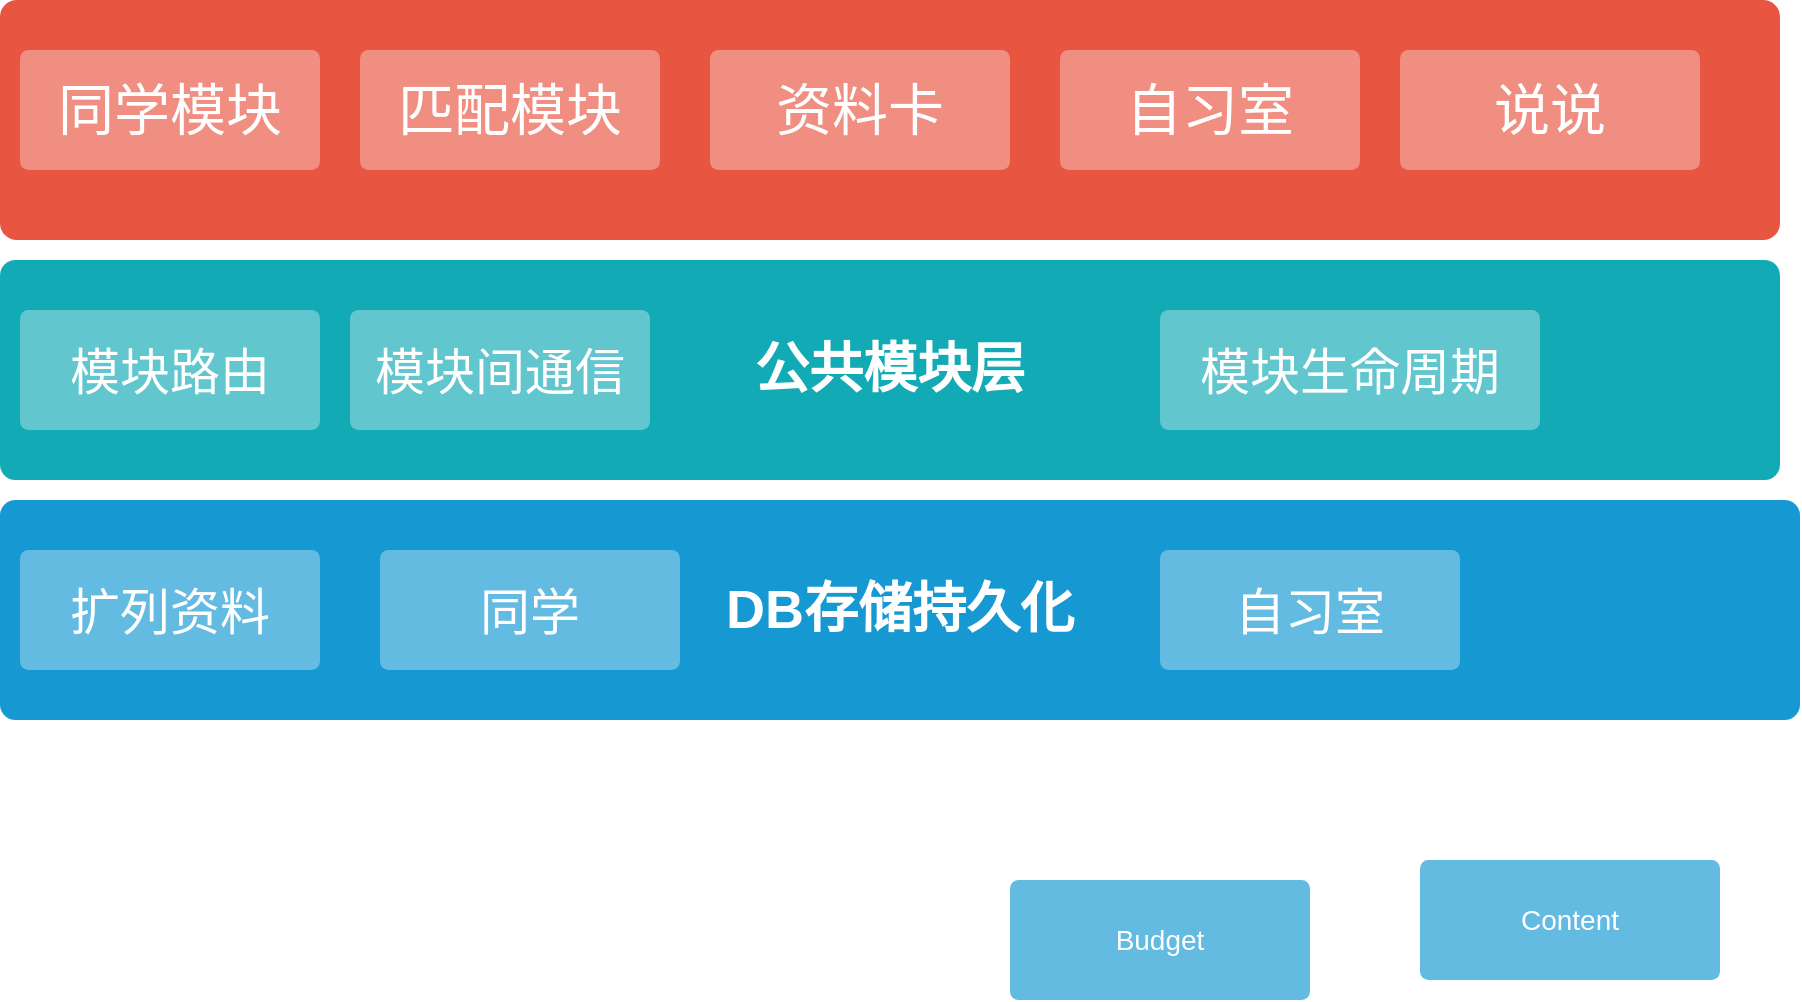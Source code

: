 <mxfile version="12.8.1" type="github">
  <diagram id="6a731a19-8d31-9384-78a2-239565b7b9f0" name="Page-1">
    <mxGraphModel dx="1303" dy="728" grid="1" gridSize="10" guides="1" tooltips="1" connect="1" arrows="1" fold="1" page="1" pageScale="1" pageWidth="1169" pageHeight="827" background="#ffffff" math="0" shadow="0">
      <root>
        <mxCell id="0" />
        <mxCell id="1" parent="0" />
        <mxCell id="1753" value="" style="rounded=1;whiteSpace=wrap;html=1;shadow=0;labelBackgroundColor=none;strokeColor=none;strokeWidth=3;fillColor=#e85642;fontFamily=Helvetica;fontSize=14;fontColor=#FFFFFF;align=center;spacing=5;fontStyle=1;arcSize=7;perimeterSpacing=2;" parent="1" vertex="1">
          <mxGeometry x="80" y="460" width="890" height="120" as="geometry" />
        </mxCell>
        <mxCell id="1760" value="&lt;font style=&quot;font-size: 27px&quot;&gt;DB存储持久化&lt;/font&gt;" style="rounded=1;whiteSpace=wrap;html=1;shadow=0;labelBackgroundColor=none;strokeColor=none;strokeWidth=3;fillColor=#1699d3;fontFamily=Helvetica;fontSize=14;fontColor=#FFFFFF;align=center;spacing=5;fontStyle=1;arcSize=7;perimeterSpacing=2;" parent="1" vertex="1">
          <mxGeometry x="80" y="710" width="900" height="110" as="geometry" />
        </mxCell>
        <mxCell id="1761" value="Content" style="rounded=1;whiteSpace=wrap;html=1;shadow=0;labelBackgroundColor=none;strokeColor=none;strokeWidth=3;fillColor=#64bbe2;fontFamily=Helvetica;fontSize=14;fontColor=#FFFFFF;align=center;spacing=5;arcSize=7;perimeterSpacing=2;" parent="1" vertex="1">
          <mxGeometry x="790" y="890" width="150" height="60" as="geometry" />
        </mxCell>
        <mxCell id="1762" value="Budget" style="rounded=1;whiteSpace=wrap;html=1;shadow=0;labelBackgroundColor=none;strokeColor=none;strokeWidth=3;fillColor=#64bbe2;fontFamily=Helvetica;fontSize=14;fontColor=#FFFFFF;align=center;spacing=5;arcSize=7;perimeterSpacing=2;" parent="1" vertex="1">
          <mxGeometry x="585" y="900" width="150" height="60" as="geometry" />
        </mxCell>
        <mxCell id="1763" value="&lt;font style=&quot;font-size: 25px&quot;&gt;&lt;font style=&quot;font-size: 25px&quot;&gt;扩&lt;/font&gt;列资料&lt;/font&gt;" style="rounded=1;whiteSpace=wrap;html=1;shadow=0;labelBackgroundColor=none;strokeColor=none;strokeWidth=3;fillColor=#64bbe2;fontFamily=Helvetica;fontSize=14;fontColor=#FFFFFF;align=center;spacing=5;arcSize=7;perimeterSpacing=2;" parent="1" vertex="1">
          <mxGeometry x="90" y="735" width="150" height="60" as="geometry" />
        </mxCell>
        <mxCell id="1771" value="&lt;span style=&quot;font-size: 27px&quot;&gt;公共模块层&lt;/span&gt;" style="rounded=1;whiteSpace=wrap;html=1;shadow=0;labelBackgroundColor=none;strokeColor=none;strokeWidth=3;fillColor=#12aab5;fontFamily=Helvetica;fontSize=14;fontColor=#FFFFFF;align=center;spacing=5;fontStyle=1;arcSize=7;perimeterSpacing=2;" parent="1" vertex="1">
          <mxGeometry x="80" y="590" width="890" height="110" as="geometry" />
        </mxCell>
        <mxCell id="1778" value="&lt;font style=&quot;font-size: 25px&quot;&gt;模块路由&lt;/font&gt;" style="rounded=1;whiteSpace=wrap;html=1;shadow=0;labelBackgroundColor=none;strokeColor=none;strokeWidth=3;fillColor=#61c6ce;fontFamily=Helvetica;fontSize=14;fontColor=#FFFFFF;align=center;spacing=5;fontStyle=0;arcSize=7;perimeterSpacing=2;" parent="1" vertex="1">
          <mxGeometry x="90" y="615" width="150" height="60" as="geometry" />
        </mxCell>
        <mxCell id="OyEWDWxBlRXs1DyXWQbl-1779" value="&lt;span style=&quot;font-size: 25px&quot;&gt;同学&lt;/span&gt;" style="rounded=1;whiteSpace=wrap;html=1;shadow=0;labelBackgroundColor=none;strokeColor=none;strokeWidth=3;fillColor=#64bbe2;fontFamily=Helvetica;fontSize=14;fontColor=#FFFFFF;align=center;spacing=5;arcSize=7;perimeterSpacing=2;" vertex="1" parent="1">
          <mxGeometry x="270" y="735" width="150" height="60" as="geometry" />
        </mxCell>
        <mxCell id="OyEWDWxBlRXs1DyXWQbl-1780" value="&lt;span style=&quot;font-size: 25px&quot;&gt;自习室&lt;/span&gt;" style="rounded=1;whiteSpace=wrap;html=1;shadow=0;labelBackgroundColor=none;strokeColor=none;strokeWidth=3;fillColor=#64bbe2;fontFamily=Helvetica;fontSize=14;fontColor=#FFFFFF;align=center;spacing=5;arcSize=7;perimeterSpacing=2;" vertex="1" parent="1">
          <mxGeometry x="660" y="735" width="150" height="60" as="geometry" />
        </mxCell>
        <mxCell id="OyEWDWxBlRXs1DyXWQbl-1785" value="&lt;font style=&quot;font-size: 28px&quot;&gt;同学模块&lt;/font&gt;" style="rounded=1;whiteSpace=wrap;html=1;shadow=0;labelBackgroundColor=none;strokeColor=none;strokeWidth=3;fillColor=#f08e81;fontFamily=Helvetica;fontSize=14;fontColor=#FFFFFF;align=center;spacing=5;fontStyle=0;arcSize=7;perimeterSpacing=2;" vertex="1" parent="1">
          <mxGeometry x="90" y="485" width="150" height="60" as="geometry" />
        </mxCell>
        <mxCell id="OyEWDWxBlRXs1DyXWQbl-1786" value="&lt;font style=&quot;font-size: 25px&quot;&gt;模块间通信&lt;/font&gt;" style="rounded=1;whiteSpace=wrap;html=1;shadow=0;labelBackgroundColor=none;strokeColor=none;strokeWidth=3;fillColor=#61c6ce;fontFamily=Helvetica;fontSize=14;fontColor=#FFFFFF;align=center;spacing=5;fontStyle=0;arcSize=7;perimeterSpacing=2;" vertex="1" parent="1">
          <mxGeometry x="255" y="615" width="150" height="60" as="geometry" />
        </mxCell>
        <mxCell id="OyEWDWxBlRXs1DyXWQbl-1787" value="&lt;font style=&quot;font-size: 25px&quot;&gt;模块生命周期&lt;/font&gt;" style="rounded=1;whiteSpace=wrap;html=1;shadow=0;labelBackgroundColor=none;strokeColor=none;strokeWidth=3;fillColor=#61c6ce;fontFamily=Helvetica;fontSize=14;fontColor=#FFFFFF;align=center;spacing=5;fontStyle=0;arcSize=7;perimeterSpacing=2;" vertex="1" parent="1">
          <mxGeometry x="660" y="615" width="190" height="60" as="geometry" />
        </mxCell>
        <mxCell id="OyEWDWxBlRXs1DyXWQbl-1788" value="&lt;font style=&quot;font-size: 28px&quot;&gt;匹配模块&lt;/font&gt;" style="rounded=1;whiteSpace=wrap;html=1;shadow=0;labelBackgroundColor=none;strokeColor=none;strokeWidth=3;fillColor=#f08e81;fontFamily=Helvetica;fontSize=14;fontColor=#FFFFFF;align=center;spacing=5;fontStyle=0;arcSize=7;perimeterSpacing=2;" vertex="1" parent="1">
          <mxGeometry x="260" y="485" width="150" height="60" as="geometry" />
        </mxCell>
        <mxCell id="OyEWDWxBlRXs1DyXWQbl-1789" value="&lt;font style=&quot;font-size: 28px&quot;&gt;资料卡&lt;/font&gt;" style="rounded=1;whiteSpace=wrap;html=1;shadow=0;labelBackgroundColor=none;strokeColor=none;strokeWidth=3;fillColor=#f08e81;fontFamily=Helvetica;fontSize=14;fontColor=#FFFFFF;align=center;spacing=5;fontStyle=0;arcSize=7;perimeterSpacing=2;" vertex="1" parent="1">
          <mxGeometry x="435" y="485" width="150" height="60" as="geometry" />
        </mxCell>
        <mxCell id="OyEWDWxBlRXs1DyXWQbl-1790" value="&lt;font style=&quot;font-size: 28px&quot;&gt;自习室&lt;/font&gt;" style="rounded=1;whiteSpace=wrap;html=1;shadow=0;labelBackgroundColor=none;strokeColor=none;strokeWidth=3;fillColor=#f08e81;fontFamily=Helvetica;fontSize=14;fontColor=#FFFFFF;align=center;spacing=5;fontStyle=0;arcSize=7;perimeterSpacing=2;" vertex="1" parent="1">
          <mxGeometry x="610" y="485" width="150" height="60" as="geometry" />
        </mxCell>
        <mxCell id="OyEWDWxBlRXs1DyXWQbl-1791" value="&lt;font style=&quot;font-size: 28px&quot;&gt;说说&lt;/font&gt;" style="rounded=1;whiteSpace=wrap;html=1;shadow=0;labelBackgroundColor=none;strokeColor=none;strokeWidth=3;fillColor=#f08e81;fontFamily=Helvetica;fontSize=14;fontColor=#FFFFFF;align=center;spacing=5;fontStyle=0;arcSize=7;perimeterSpacing=2;" vertex="1" parent="1">
          <mxGeometry x="780" y="485" width="150" height="60" as="geometry" />
        </mxCell>
      </root>
    </mxGraphModel>
  </diagram>
</mxfile>
